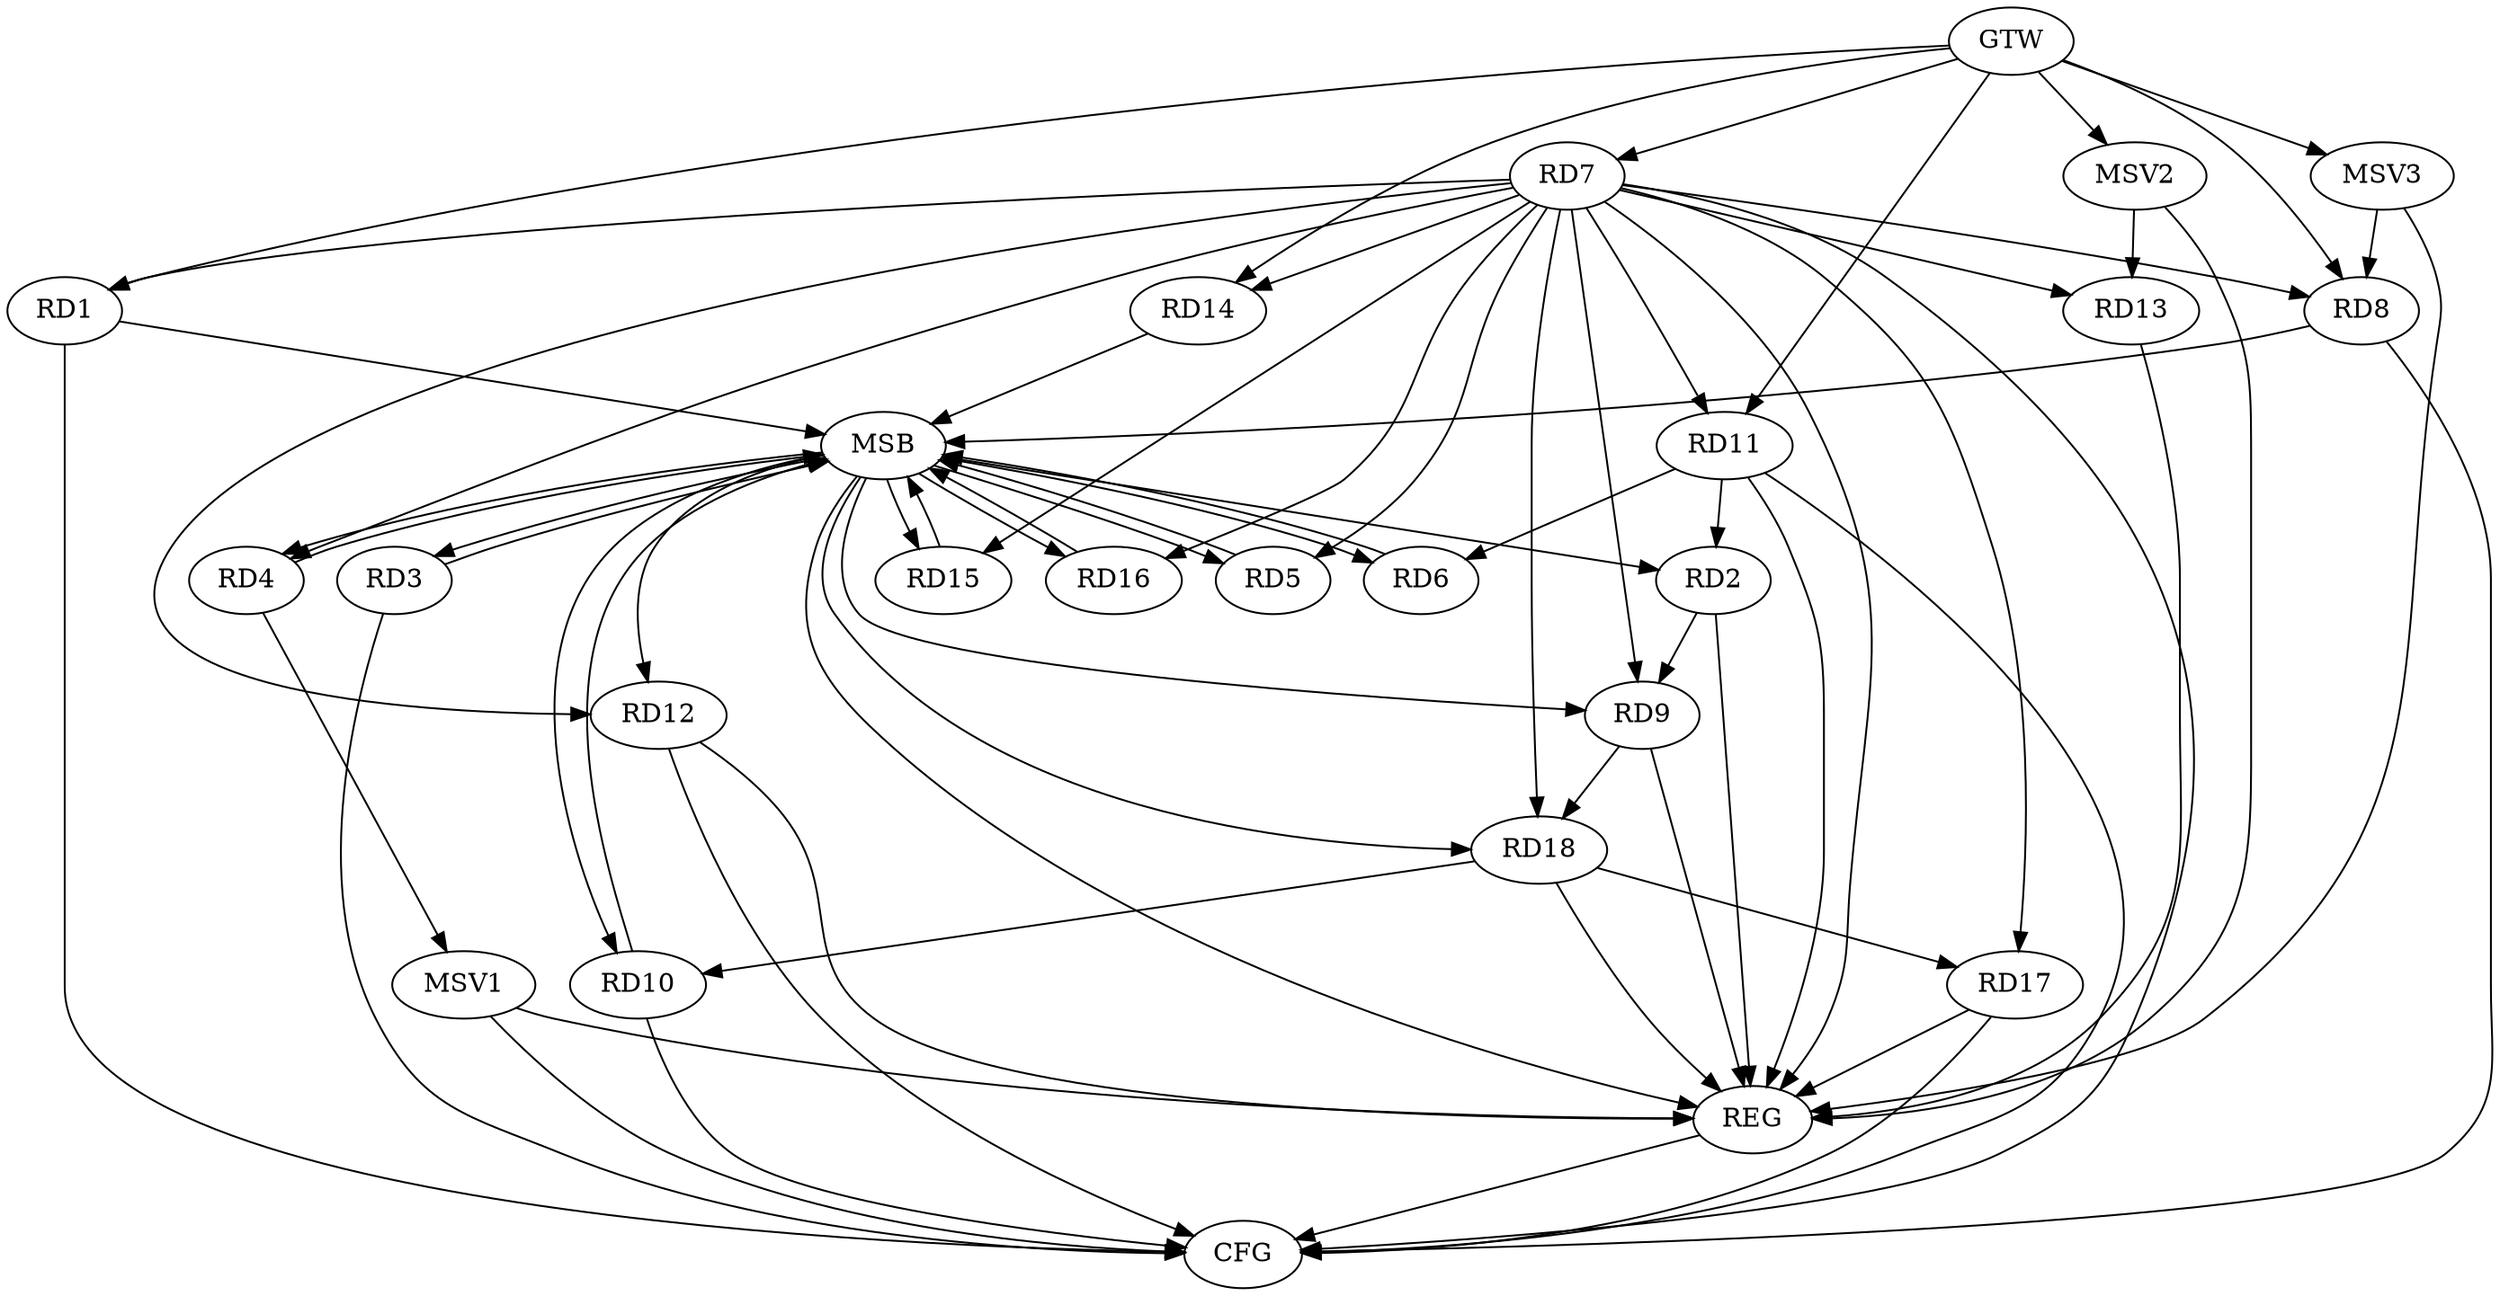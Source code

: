 strict digraph G {
  RD1 [ label="RD1" ];
  RD2 [ label="RD2" ];
  RD3 [ label="RD3" ];
  RD4 [ label="RD4" ];
  RD5 [ label="RD5" ];
  RD6 [ label="RD6" ];
  RD7 [ label="RD7" ];
  RD8 [ label="RD8" ];
  RD9 [ label="RD9" ];
  RD10 [ label="RD10" ];
  RD11 [ label="RD11" ];
  RD12 [ label="RD12" ];
  RD13 [ label="RD13" ];
  RD14 [ label="RD14" ];
  RD15 [ label="RD15" ];
  RD16 [ label="RD16" ];
  RD17 [ label="RD17" ];
  RD18 [ label="RD18" ];
  GTW [ label="GTW" ];
  REG [ label="REG" ];
  MSB [ label="MSB" ];
  CFG [ label="CFG" ];
  MSV1 [ label="MSV1" ];
  MSV2 [ label="MSV2" ];
  MSV3 [ label="MSV3" ];
  RD2 -> RD9;
  RD11 -> RD2;
  RD11 -> RD6;
  RD7 -> RD13;
  RD7 -> RD17;
  RD7 -> RD18;
  RD9 -> RD18;
  RD18 -> RD10;
  RD18 -> RD17;
  GTW -> RD1;
  GTW -> RD7;
  GTW -> RD8;
  GTW -> RD11;
  GTW -> RD14;
  RD2 -> REG;
  RD7 -> REG;
  RD9 -> REG;
  RD11 -> REG;
  RD12 -> REG;
  RD13 -> REG;
  RD17 -> REG;
  RD18 -> REG;
  RD1 -> MSB;
  MSB -> REG;
  RD3 -> MSB;
  MSB -> RD5;
  MSB -> RD12;
  RD4 -> MSB;
  RD5 -> MSB;
  MSB -> RD2;
  RD6 -> MSB;
  MSB -> RD4;
  MSB -> RD15;
  RD8 -> MSB;
  RD10 -> MSB;
  MSB -> RD16;
  MSB -> RD18;
  RD14 -> MSB;
  RD15 -> MSB;
  MSB -> RD9;
  MSB -> RD10;
  RD16 -> MSB;
  MSB -> RD3;
  MSB -> RD6;
  RD10 -> CFG;
  RD8 -> CFG;
  RD1 -> CFG;
  RD17 -> CFG;
  RD3 -> CFG;
  RD11 -> CFG;
  RD12 -> CFG;
  REG -> CFG;
  RD7 -> CFG;
  RD7 -> RD15;
  RD7 -> RD8;
  RD7 -> RD11;
  RD7 -> RD16;
  RD7 -> RD14;
  RD7 -> RD5;
  RD7 -> RD1;
  RD7 -> RD4;
  RD7 -> RD12;
  RD7 -> RD9;
  RD4 -> MSV1;
  MSV1 -> REG;
  MSV1 -> CFG;
  MSV2 -> RD13;
  GTW -> MSV2;
  MSV2 -> REG;
  MSV3 -> RD8;
  GTW -> MSV3;
  MSV3 -> REG;
}
